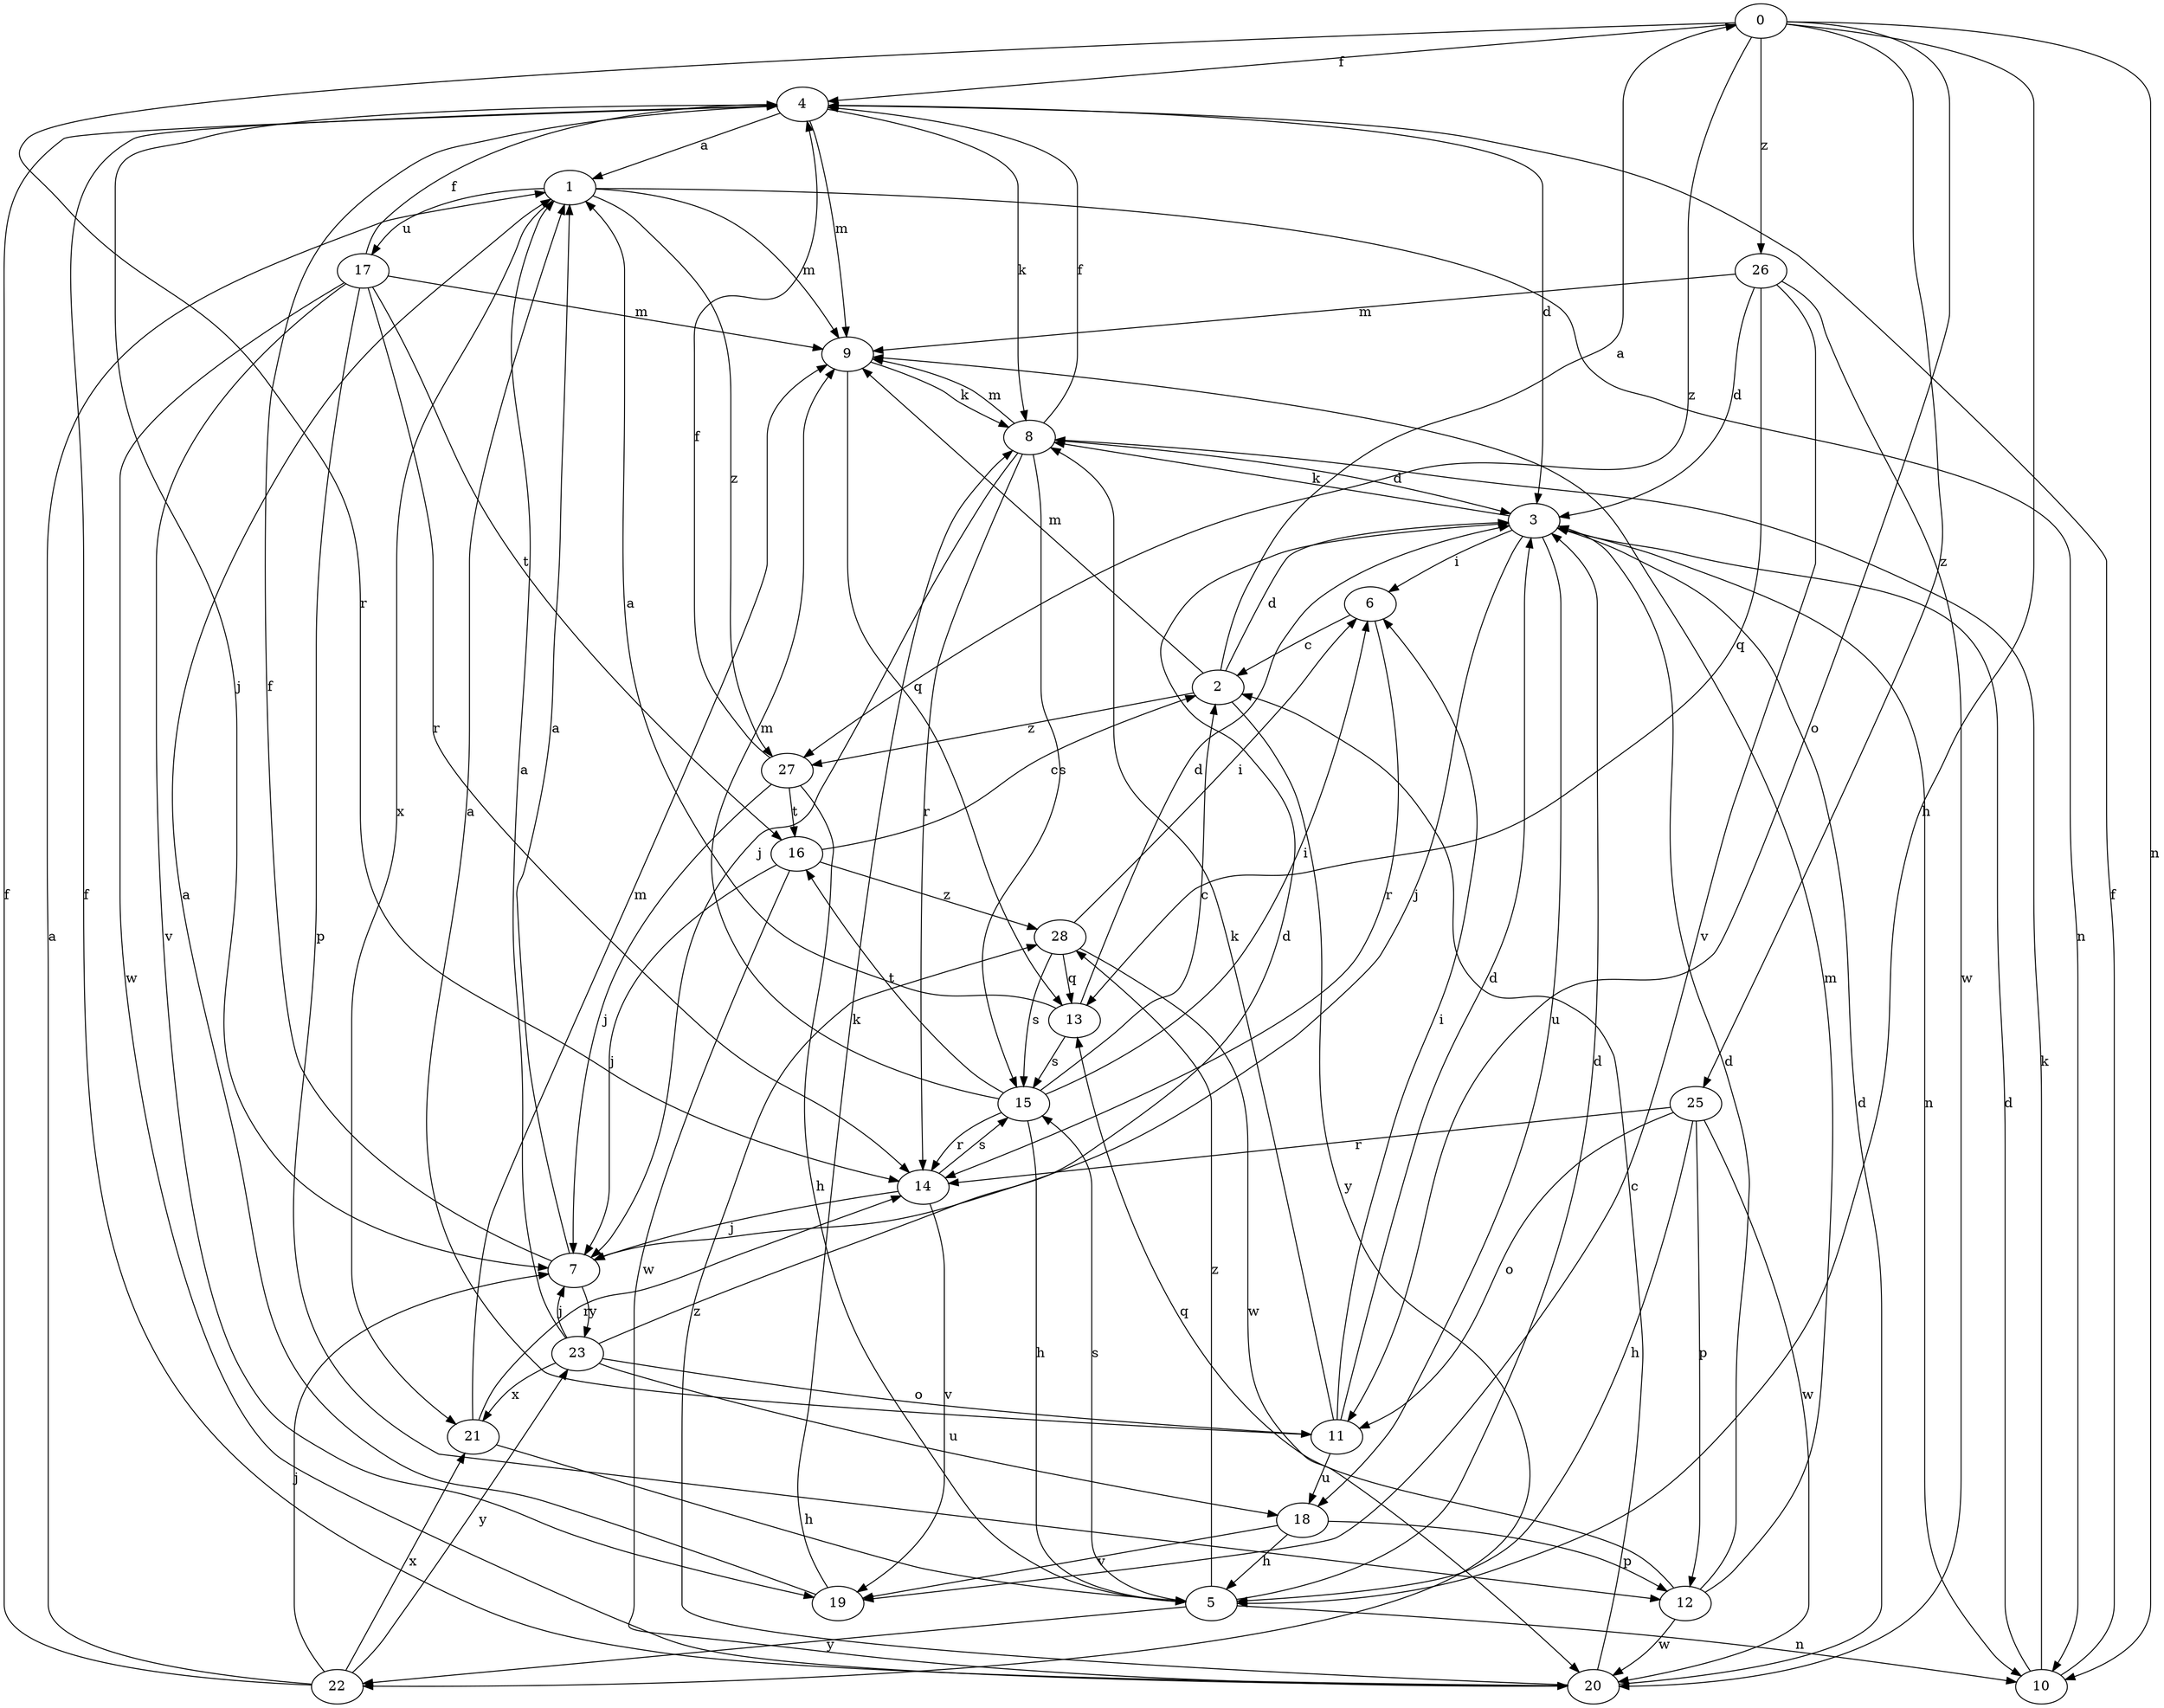 strict digraph  {
0;
1;
2;
3;
4;
5;
6;
7;
8;
9;
10;
11;
12;
13;
14;
15;
16;
17;
18;
19;
20;
21;
22;
23;
25;
26;
27;
28;
0 -> 4  [label=f];
0 -> 5  [label=h];
0 -> 10  [label=n];
0 -> 11  [label=o];
0 -> 14  [label=r];
0 -> 25  [label=z];
0 -> 26  [label=z];
0 -> 27  [label=z];
1 -> 9  [label=m];
1 -> 10  [label=n];
1 -> 17  [label=u];
1 -> 21  [label=x];
1 -> 27  [label=z];
2 -> 0  [label=a];
2 -> 3  [label=d];
2 -> 9  [label=m];
2 -> 22  [label=y];
2 -> 27  [label=z];
3 -> 6  [label=i];
3 -> 7  [label=j];
3 -> 8  [label=k];
3 -> 10  [label=n];
3 -> 18  [label=u];
4 -> 1  [label=a];
4 -> 3  [label=d];
4 -> 7  [label=j];
4 -> 8  [label=k];
4 -> 9  [label=m];
5 -> 3  [label=d];
5 -> 10  [label=n];
5 -> 15  [label=s];
5 -> 22  [label=y];
5 -> 28  [label=z];
6 -> 2  [label=c];
6 -> 14  [label=r];
7 -> 1  [label=a];
7 -> 4  [label=f];
7 -> 23  [label=y];
8 -> 3  [label=d];
8 -> 4  [label=f];
8 -> 7  [label=j];
8 -> 9  [label=m];
8 -> 14  [label=r];
8 -> 15  [label=s];
9 -> 8  [label=k];
9 -> 13  [label=q];
10 -> 3  [label=d];
10 -> 4  [label=f];
10 -> 8  [label=k];
11 -> 1  [label=a];
11 -> 3  [label=d];
11 -> 6  [label=i];
11 -> 8  [label=k];
11 -> 18  [label=u];
12 -> 3  [label=d];
12 -> 9  [label=m];
12 -> 13  [label=q];
12 -> 20  [label=w];
13 -> 1  [label=a];
13 -> 3  [label=d];
13 -> 15  [label=s];
14 -> 7  [label=j];
14 -> 15  [label=s];
14 -> 19  [label=v];
15 -> 2  [label=c];
15 -> 5  [label=h];
15 -> 6  [label=i];
15 -> 9  [label=m];
15 -> 14  [label=r];
15 -> 16  [label=t];
16 -> 2  [label=c];
16 -> 7  [label=j];
16 -> 20  [label=w];
16 -> 28  [label=z];
17 -> 4  [label=f];
17 -> 9  [label=m];
17 -> 12  [label=p];
17 -> 14  [label=r];
17 -> 16  [label=t];
17 -> 19  [label=v];
17 -> 20  [label=w];
18 -> 5  [label=h];
18 -> 12  [label=p];
18 -> 19  [label=v];
19 -> 1  [label=a];
19 -> 8  [label=k];
20 -> 2  [label=c];
20 -> 3  [label=d];
20 -> 4  [label=f];
20 -> 28  [label=z];
21 -> 5  [label=h];
21 -> 9  [label=m];
21 -> 14  [label=r];
22 -> 1  [label=a];
22 -> 4  [label=f];
22 -> 7  [label=j];
22 -> 21  [label=x];
22 -> 23  [label=y];
23 -> 1  [label=a];
23 -> 3  [label=d];
23 -> 7  [label=j];
23 -> 11  [label=o];
23 -> 18  [label=u];
23 -> 21  [label=x];
25 -> 5  [label=h];
25 -> 11  [label=o];
25 -> 12  [label=p];
25 -> 14  [label=r];
25 -> 20  [label=w];
26 -> 3  [label=d];
26 -> 9  [label=m];
26 -> 13  [label=q];
26 -> 19  [label=v];
26 -> 20  [label=w];
27 -> 4  [label=f];
27 -> 5  [label=h];
27 -> 7  [label=j];
27 -> 16  [label=t];
28 -> 6  [label=i];
28 -> 13  [label=q];
28 -> 15  [label=s];
28 -> 20  [label=w];
}

